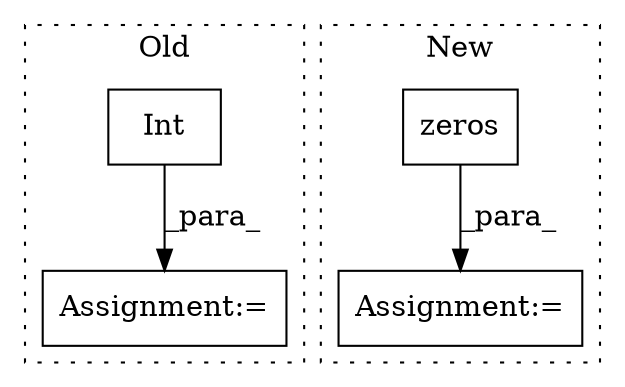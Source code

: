 digraph G {
subgraph cluster0 {
1 [label="Int" a="32" s="7789,7811" l="4,1" shape="box"];
4 [label="Assignment:=" a="7" s="7869" l="2" shape="box"];
label = "Old";
style="dotted";
}
subgraph cluster1 {
2 [label="zeros" a="32" s="7432,7457" l="6,1" shape="box"];
3 [label="Assignment:=" a="7" s="7425" l="1" shape="box"];
label = "New";
style="dotted";
}
1 -> 4 [label="_para_"];
2 -> 3 [label="_para_"];
}